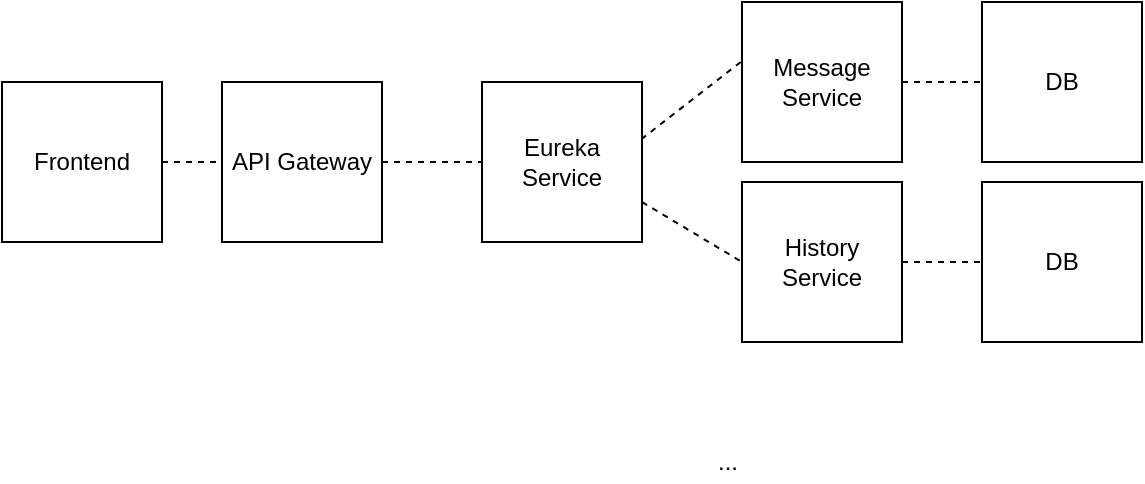 <mxfile version="12.4.1" type="device" pages="1"><diagram id="jujiWDxi0dxSuCuis5X0" name="Page-1"><mxGraphModel dx="1038" dy="548" grid="1" gridSize="10" guides="1" tooltips="1" connect="1" arrows="1" fold="1" page="1" pageScale="1" pageWidth="827" pageHeight="1169" math="0" shadow="0"><root><mxCell id="0"/><mxCell id="1" parent="0"/><mxCell id="uHwzDIeDYn93pRSRb9vH-1" value="API Gateway" style="whiteSpace=wrap;html=1;aspect=fixed;" parent="1" vertex="1"><mxGeometry x="160" y="160" width="80" height="80" as="geometry"/></mxCell><mxCell id="uHwzDIeDYn93pRSRb9vH-2" value="History Service" style="whiteSpace=wrap;html=1;aspect=fixed;" parent="1" vertex="1"><mxGeometry x="420" y="210" width="80" height="80" as="geometry"/></mxCell><mxCell id="uHwzDIeDYn93pRSRb9vH-8" value="..." style="text;html=1;strokeColor=none;fillColor=none;align=center;verticalAlign=middle;whiteSpace=wrap;rounded=0;strokeWidth=10;" parent="1" vertex="1"><mxGeometry x="393" y="340" width="40" height="20" as="geometry"/></mxCell><mxCell id="uHwzDIeDYn93pRSRb9vH-9" value="Message Service" style="whiteSpace=wrap;html=1;aspect=fixed;strokeColor=#000000;strokeWidth=1;fillColor=#ffffff;" parent="1" vertex="1"><mxGeometry x="420" y="120" width="80" height="80" as="geometry"/></mxCell><mxCell id="ZEvhvz0gI1dU3SKevNKh-1" value="Frontend" style="whiteSpace=wrap;html=1;aspect=fixed;" parent="1" vertex="1"><mxGeometry x="50" y="160" width="80" height="80" as="geometry"/></mxCell><mxCell id="ZEvhvz0gI1dU3SKevNKh-3" value="DB" style="whiteSpace=wrap;html=1;aspect=fixed;" parent="1" vertex="1"><mxGeometry x="540" y="120" width="80" height="80" as="geometry"/></mxCell><mxCell id="ZEvhvz0gI1dU3SKevNKh-4" value="DB" style="whiteSpace=wrap;html=1;aspect=fixed;" parent="1" vertex="1"><mxGeometry x="540" y="210" width="80" height="80" as="geometry"/></mxCell><mxCell id="ZEvhvz0gI1dU3SKevNKh-5" value="" style="endArrow=none;dashed=1;html=1;exitX=1;exitY=0.5;exitDx=0;exitDy=0;entryX=0;entryY=0.5;entryDx=0;entryDy=0;" parent="1" source="ZEvhvz0gI1dU3SKevNKh-1" target="uHwzDIeDYn93pRSRb9vH-1" edge="1"><mxGeometry width="50" height="50" relative="1" as="geometry"><mxPoint x="160" y="440" as="sourcePoint"/><mxPoint x="210" y="390" as="targetPoint"/></mxGeometry></mxCell><mxCell id="ZEvhvz0gI1dU3SKevNKh-6" value="" style="endArrow=none;dashed=1;html=1;exitX=0.995;exitY=0.358;exitDx=0;exitDy=0;entryX=0.005;entryY=0.365;entryDx=0;entryDy=0;entryPerimeter=0;exitPerimeter=0;" parent="1" source="z8bcnT1oi8yP4KTrnUoa-2" target="uHwzDIeDYn93pRSRb9vH-9" edge="1"><mxGeometry width="50" height="50" relative="1" as="geometry"><mxPoint x="250" y="210" as="sourcePoint"/><mxPoint x="290" y="210" as="targetPoint"/></mxGeometry></mxCell><mxCell id="ZEvhvz0gI1dU3SKevNKh-7" value="" style="endArrow=none;dashed=1;html=1;exitX=1;exitY=0.75;exitDx=0;exitDy=0;entryX=0;entryY=0.5;entryDx=0;entryDy=0;" parent="1" source="z8bcnT1oi8yP4KTrnUoa-2" target="uHwzDIeDYn93pRSRb9vH-2" edge="1"><mxGeometry width="50" height="50" relative="1" as="geometry"><mxPoint x="260" y="220" as="sourcePoint"/><mxPoint x="300" y="220" as="targetPoint"/></mxGeometry></mxCell><mxCell id="ZEvhvz0gI1dU3SKevNKh-8" value="" style="endArrow=none;dashed=1;html=1;exitX=1;exitY=0.5;exitDx=0;exitDy=0;entryX=0;entryY=0.5;entryDx=0;entryDy=0;" parent="1" source="uHwzDIeDYn93pRSRb9vH-9" target="ZEvhvz0gI1dU3SKevNKh-3" edge="1"><mxGeometry width="50" height="50" relative="1" as="geometry"><mxPoint x="270" y="230" as="sourcePoint"/><mxPoint x="310" y="230" as="targetPoint"/></mxGeometry></mxCell><mxCell id="ZEvhvz0gI1dU3SKevNKh-9" value="" style="endArrow=none;dashed=1;html=1;exitX=1;exitY=0.5;exitDx=0;exitDy=0;entryX=0;entryY=0.5;entryDx=0;entryDy=0;" parent="1" source="uHwzDIeDYn93pRSRb9vH-2" target="ZEvhvz0gI1dU3SKevNKh-4" edge="1"><mxGeometry width="50" height="50" relative="1" as="geometry"><mxPoint x="280" y="240" as="sourcePoint"/><mxPoint x="536" y="244" as="targetPoint"/></mxGeometry></mxCell><mxCell id="z8bcnT1oi8yP4KTrnUoa-2" value="Eureka Service" style="whiteSpace=wrap;html=1;aspect=fixed;" vertex="1" parent="1"><mxGeometry x="290" y="160" width="80" height="80" as="geometry"/></mxCell><mxCell id="z8bcnT1oi8yP4KTrnUoa-3" value="" style="endArrow=none;dashed=1;html=1;exitX=1;exitY=0.5;exitDx=0;exitDy=0;entryX=0;entryY=0.5;entryDx=0;entryDy=0;" edge="1" parent="1" source="uHwzDIeDYn93pRSRb9vH-1" target="z8bcnT1oi8yP4KTrnUoa-2"><mxGeometry width="50" height="50" relative="1" as="geometry"><mxPoint x="380" y="230" as="sourcePoint"/><mxPoint x="430" y="260" as="targetPoint"/></mxGeometry></mxCell></root></mxGraphModel></diagram></mxfile>